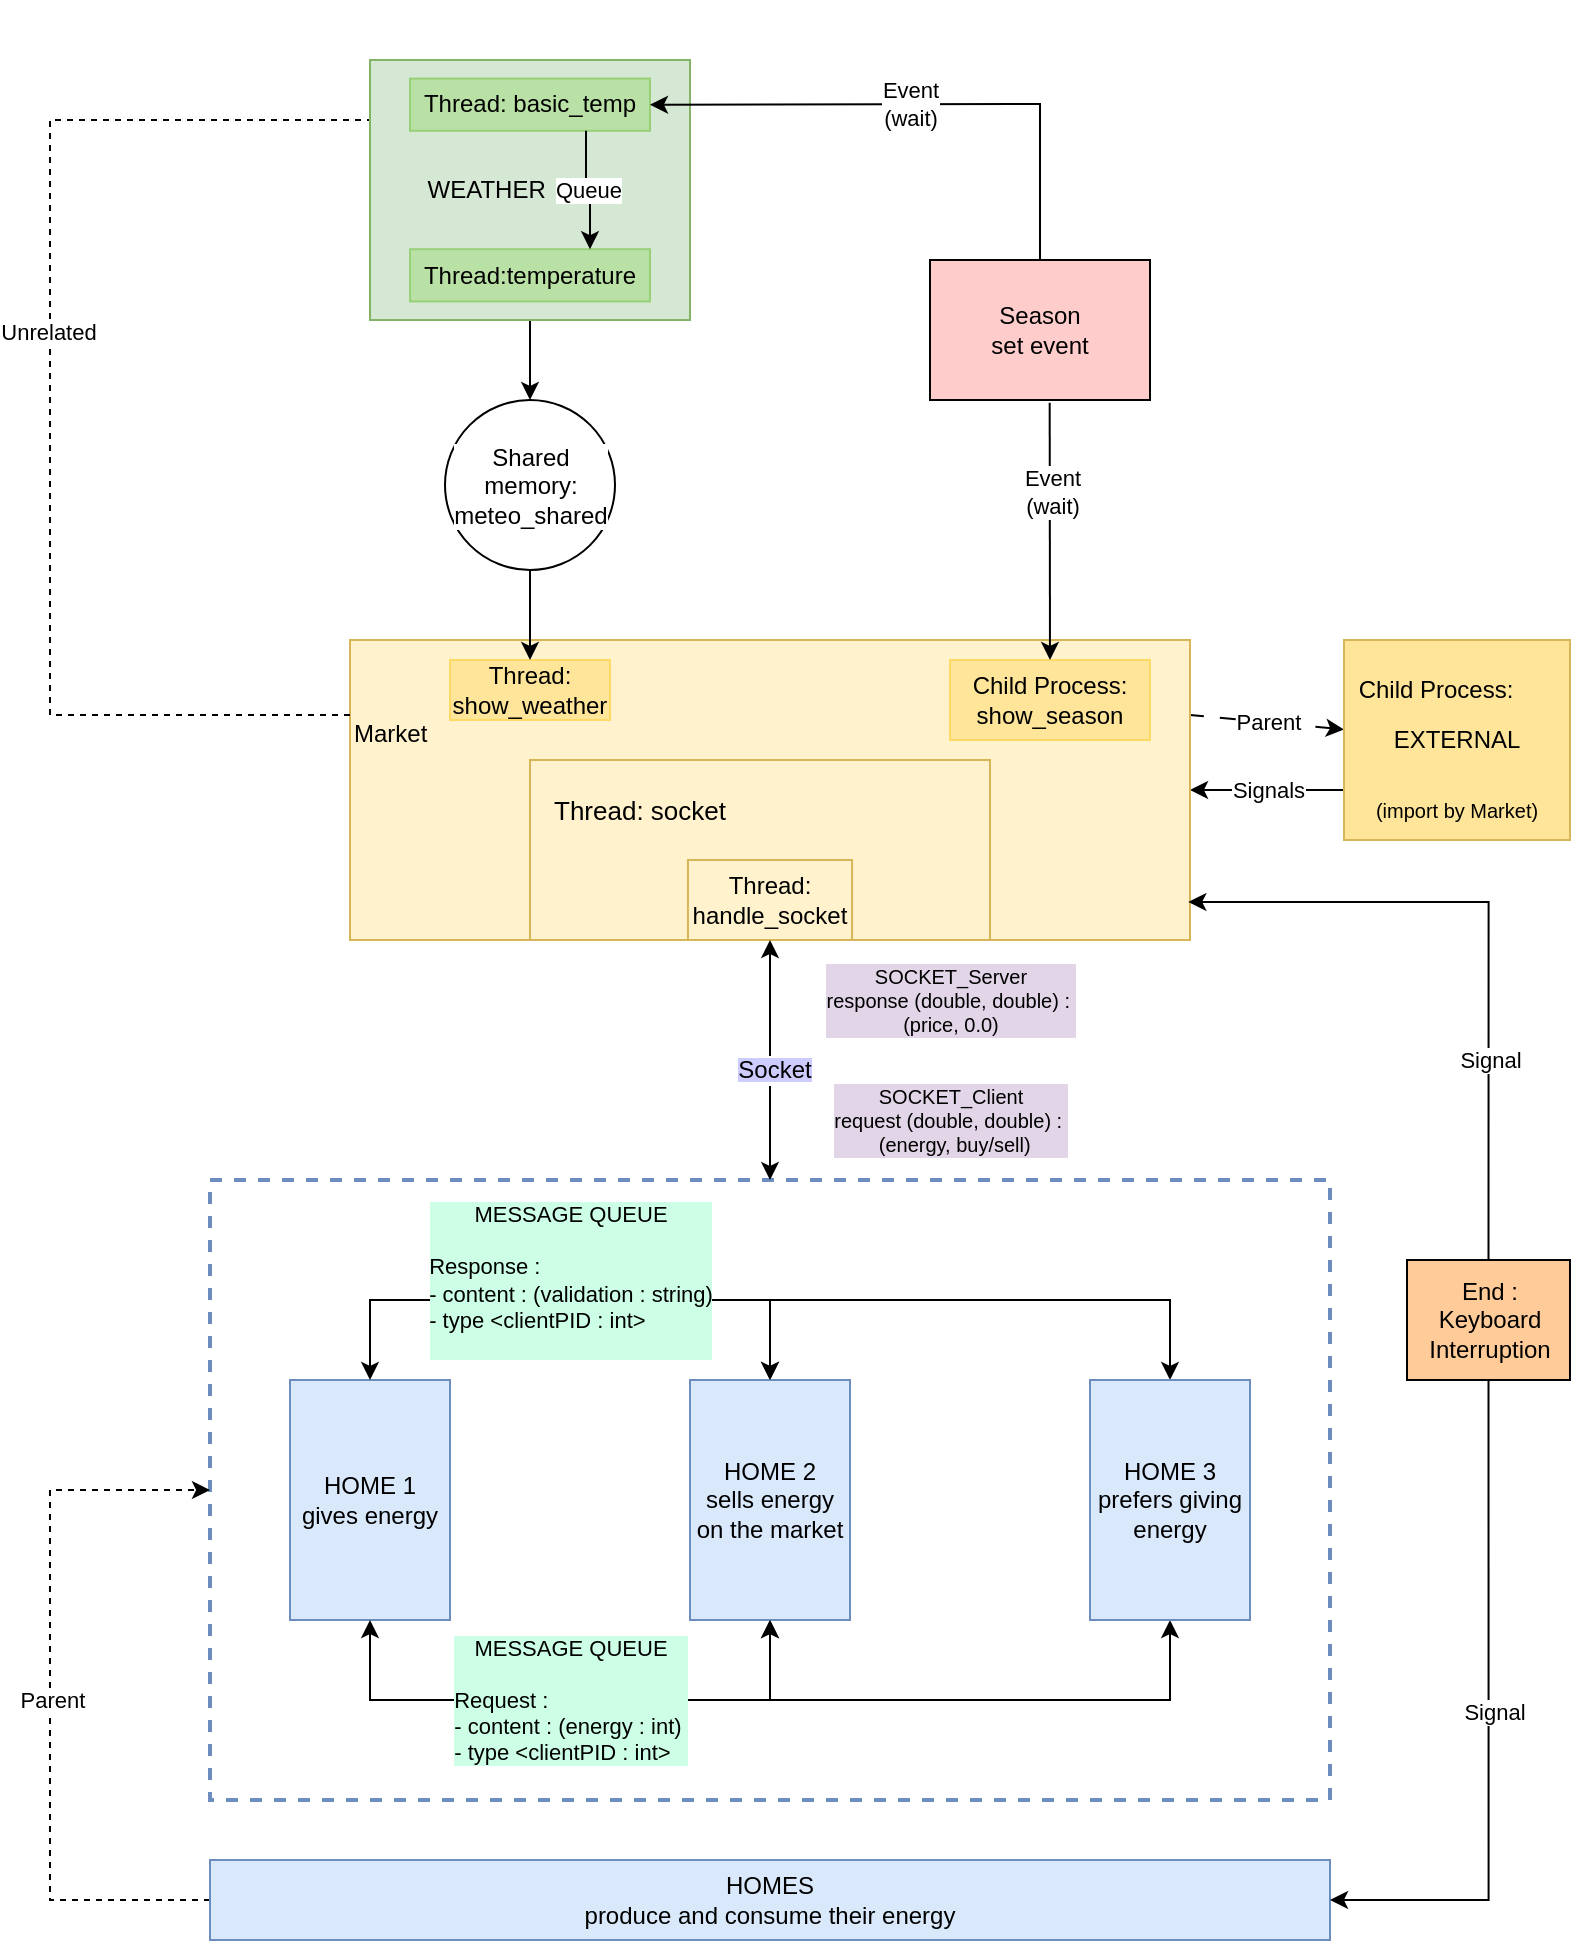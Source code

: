 <mxfile version="20.3.0" type="device" pages="2"><diagram name="Page-1" id="oDPzcU-ClhAFNlhWpU6J"><mxGraphModel dx="1102" dy="685" grid="1" gridSize="10" guides="1" tooltips="1" connect="1" arrows="1" fold="1" page="1" pageScale="1" pageWidth="827" pageHeight="1169" math="0" shadow="0"><root><mxCell id="0"/><mxCell id="1" parent="0"/><mxCell id="OexIyYp8KVQHfDDSTNnY-5" value="" style="rounded=0;whiteSpace=wrap;html=1;fillColor=none;strokeColor=#6c8ebf;dashed=1;strokeWidth=2;" vertex="1" parent="1"><mxGeometry x="120" y="740" width="560" height="310" as="geometry"/></mxCell><mxCell id="NkhhBtuJVH0xMeRfSDVV-20" value="" style="endArrow=classic;startArrow=none;html=1;rounded=0;exitX=0.5;exitY=1;exitDx=0;exitDy=0;entryX=0.5;entryY=0;entryDx=0;entryDy=0;startFill=0;" parent="1" source="NkhhBtuJVH0xMeRfSDVV-2" target="NkhhBtuJVH0xMeRfSDVV-59" edge="1"><mxGeometry width="50" height="50" relative="1" as="geometry"><mxPoint x="350" y="330" as="sourcePoint"/><mxPoint x="415" y="166" as="targetPoint"/></mxGeometry></mxCell><mxCell id="NkhhBtuJVH0xMeRfSDVV-4" value="HOME 1&lt;br&gt;gives energy" style="whiteSpace=wrap;html=1;fillColor=#dae8fc;strokeColor=#6c8ebf;" parent="1" vertex="1"><mxGeometry x="160" y="840" width="80" height="120" as="geometry"/></mxCell><mxCell id="NkhhBtuJVH0xMeRfSDVV-47" value="" style="endArrow=classic;html=1;rounded=0;startArrow=classic;startFill=1;exitX=0.5;exitY=0;exitDx=0;exitDy=0;entryX=0.5;entryY=0;entryDx=0;entryDy=0;endFill=1;" parent="1" source="NkhhBtuJVH0xMeRfSDVV-5" target="NkhhBtuJVH0xMeRfSDVV-4" edge="1"><mxGeometry relative="1" as="geometry"><mxPoint x="419" y="1360" as="sourcePoint"/><mxPoint x="140" y="1360" as="targetPoint"/><Array as="points"><mxPoint x="400" y="800"/><mxPoint x="200" y="800"/></Array></mxGeometry></mxCell><mxCell id="NkhhBtuJVH0xMeRfSDVV-48" value="&lt;span style=&quot;&quot;&gt;MESSAGE QUEUE&lt;br&gt;&lt;div style=&quot;text-align: left;&quot;&gt;&lt;br&gt;&lt;/div&gt;&lt;div style=&quot;text-align: left;&quot;&gt;Response :&lt;/div&gt;&lt;div style=&quot;text-align: left;&quot;&gt;- content : (validation : string)&lt;/div&gt;&lt;div style=&quot;text-align: left;&quot;&gt;- type &amp;lt;clientPID : int&amp;gt;&lt;/div&gt;&lt;/span&gt;&lt;div style=&quot;text-align: left;&quot;&gt;&lt;br&gt;&lt;/div&gt;" style="edgeLabel;resizable=0;html=1;align=center;verticalAlign=middle;labelBackgroundColor=#CCFFE6;" parent="NkhhBtuJVH0xMeRfSDVV-47" connectable="0" vertex="1"><mxGeometry relative="1" as="geometry"><mxPoint y="-10" as="offset"/></mxGeometry></mxCell><mxCell id="NkhhBtuJVH0xMeRfSDVV-9" value="" style="endArrow=classic;html=1;rounded=0;startArrow=classic;startFill=1;exitX=0.25;exitY=1;exitDx=0;exitDy=0;entryX=0.25;entryY=1;entryDx=0;entryDy=0;" parent="1" edge="1"><mxGeometry relative="1" as="geometry"><mxPoint x="200" y="960" as="sourcePoint"/><mxPoint x="400" y="960" as="targetPoint"/><Array as="points"><mxPoint x="200" y="1000"/><mxPoint x="400" y="1000"/></Array></mxGeometry></mxCell><mxCell id="NkhhBtuJVH0xMeRfSDVV-10" value="&lt;span style=&quot;&quot;&gt;MESSAGE QUEUE&lt;br&gt;&lt;br&gt;&lt;div style=&quot;text-align: left;&quot;&gt;Request :&lt;/div&gt;&lt;div style=&quot;text-align: left;&quot;&gt;- content : (energy : int)&amp;nbsp;&lt;/div&gt;&lt;div style=&quot;text-align: left;&quot;&gt;- type &amp;lt;clientPID : int&amp;gt;&lt;/div&gt;&lt;/span&gt;" style="edgeLabel;resizable=0;html=1;align=center;verticalAlign=middle;labelBackgroundColor=#CCFFE6;" parent="NkhhBtuJVH0xMeRfSDVV-9" connectable="0" vertex="1"><mxGeometry relative="1" as="geometry"><mxPoint as="offset"/></mxGeometry></mxCell><mxCell id="NkhhBtuJVH0xMeRfSDVV-5" value="HOME 2&lt;br&gt;sells energy on the market" style="whiteSpace=wrap;html=1;fillColor=#dae8fc;strokeColor=#6c8ebf;" parent="1" vertex="1"><mxGeometry x="360" y="840" width="80" height="120" as="geometry"/></mxCell><mxCell id="OexIyYp8KVQHfDDSTNnY-6" style="edgeStyle=orthogonalEdgeStyle;rounded=0;orthogonalLoop=1;jettySize=auto;html=1;exitX=0;exitY=0.5;exitDx=0;exitDy=0;entryX=0;entryY=0.5;entryDx=0;entryDy=0;startArrow=none;startFill=0;dashed=1;strokeWidth=1;" edge="1" parent="1" source="NkhhBtuJVH0xMeRfSDVV-22" target="OexIyYp8KVQHfDDSTNnY-5"><mxGeometry relative="1" as="geometry"><Array as="points"><mxPoint x="40" y="1100"/><mxPoint x="40" y="895"/></Array></mxGeometry></mxCell><mxCell id="OexIyYp8KVQHfDDSTNnY-7" value="Parent" style="edgeLabel;html=1;align=center;verticalAlign=middle;resizable=0;points=[];" vertex="1" connectable="0" parent="OexIyYp8KVQHfDDSTNnY-6"><mxGeometry x="0.13" y="-1" relative="1" as="geometry"><mxPoint y="26" as="offset"/></mxGeometry></mxCell><mxCell id="NkhhBtuJVH0xMeRfSDVV-22" value="HOMES&lt;br&gt;produce and consume their energy" style="rounded=0;whiteSpace=wrap;html=1;fillColor=#dae8fc;strokeColor=#6c8ebf;" parent="1" vertex="1"><mxGeometry x="120" y="1080" width="560" height="40" as="geometry"/></mxCell><mxCell id="NkhhBtuJVH0xMeRfSDVV-15" value="" style="endArrow=none;html=1;rounded=0;startArrow=classic;startFill=1;entryX=1;entryY=0.25;entryDx=0;entryDy=0;dashed=1;dashPattern=8 8;endFill=0;" parent="1" source="NkhhBtuJVH0xMeRfSDVV-3" target="NkhhBtuJVH0xMeRfSDVV-1" edge="1"><mxGeometry relative="1" as="geometry"><mxPoint x="519.177" y="430.0" as="sourcePoint"/><mxPoint x="369.43" y="370" as="targetPoint"/></mxGeometry></mxCell><mxCell id="NkhhBtuJVH0xMeRfSDVV-16" value="Parent" style="edgeLabel;resizable=0;html=1;align=center;verticalAlign=middle;" parent="NkhhBtuJVH0xMeRfSDVV-15" connectable="0" vertex="1"><mxGeometry relative="1" as="geometry"/></mxCell><mxCell id="NkhhBtuJVH0xMeRfSDVV-17" value="" style="endArrow=classic;html=1;rounded=0;startArrow=none;startFill=0;exitX=0;exitY=0.75;exitDx=0;exitDy=0;entryX=1;entryY=0.5;entryDx=0;entryDy=0;endFill=1;" parent="1" source="NkhhBtuJVH0xMeRfSDVV-3" target="NkhhBtuJVH0xMeRfSDVV-1" edge="1"><mxGeometry relative="1" as="geometry"><mxPoint x="519.177" y="430.0" as="sourcePoint"/><mxPoint x="369.43" y="370" as="targetPoint"/></mxGeometry></mxCell><mxCell id="NkhhBtuJVH0xMeRfSDVV-18" value="Signals" style="edgeLabel;resizable=0;html=1;align=center;verticalAlign=middle;" parent="NkhhBtuJVH0xMeRfSDVV-17" connectable="0" vertex="1"><mxGeometry relative="1" as="geometry"/></mxCell><mxCell id="NkhhBtuJVH0xMeRfSDVV-34" value="" style="group;fillColor=#FFE599;" parent="1" vertex="1" connectable="0"><mxGeometry x="190" y="470" width="420" height="150" as="geometry"/></mxCell><mxCell id="NkhhBtuJVH0xMeRfSDVV-1" value="&lt;div style=&quot;text-align: center;&quot;&gt;&lt;br&gt;&lt;/div&gt;&lt;div style=&quot;text-align: center;&quot;&gt;&lt;br&gt;&lt;/div&gt;&lt;div style=&quot;text-align: center;&quot;&gt;Market&lt;br&gt;&lt;/div&gt;&lt;div style=&quot;text-align: center;&quot;&gt;&lt;span style=&quot;background-color: initial;&quot;&gt;&lt;br&gt;&lt;/span&gt;&lt;/div&gt;&lt;div style=&quot;text-align: center;&quot;&gt;&lt;span style=&quot;background-color: initial;&quot;&gt;&lt;br&gt;&lt;/span&gt;&lt;/div&gt;&lt;div style=&quot;text-align: center;&quot;&gt;&lt;span style=&quot;background-color: initial;&quot;&gt;&lt;br&gt;&lt;/span&gt;&lt;/div&gt;&lt;div style=&quot;text-align: center;&quot;&gt;&lt;span style=&quot;background-color: initial;&quot;&gt;&lt;br&gt;&lt;/span&gt;&lt;/div&gt;&lt;div style=&quot;text-align: center;&quot;&gt;&lt;span style=&quot;background-color: initial;&quot;&gt;&lt;br&gt;&lt;/span&gt;&lt;/div&gt;&lt;div style=&quot;text-align: center;&quot;&gt;&lt;span style=&quot;background-color: initial;&quot;&gt;&lt;br&gt;&lt;/span&gt;&lt;/div&gt;" style="whiteSpace=wrap;html=1;fillColor=#fff2cc;strokeColor=#d6b656;align=left;" parent="NkhhBtuJVH0xMeRfSDVV-34" vertex="1"><mxGeometry width="420.0" height="150" as="geometry"/></mxCell><mxCell id="NkhhBtuJVH0xMeRfSDVV-35" value="" style="rounded=0;whiteSpace=wrap;html=1;fillColor=#fff2cc;strokeColor=#d6b656;" parent="NkhhBtuJVH0xMeRfSDVV-34" vertex="1"><mxGeometry x="90" y="60" width="230" height="90" as="geometry"/></mxCell><mxCell id="KScg4SDFUI7AG3843HIc-23" value="Child Process: show_season" style="rounded=0;whiteSpace=wrap;html=1;shadow=0;strokeColor=#FFD966;fillColor=#FFE599;" parent="NkhhBtuJVH0xMeRfSDVV-34" vertex="1"><mxGeometry x="300" y="10" width="100" height="40" as="geometry"/></mxCell><mxCell id="KScg4SDFUI7AG3843HIc-24" value="Thread: show_weather" style="rounded=0;whiteSpace=wrap;html=1;shadow=0;strokeColor=#FFD966;fillColor=#FFE599;" parent="NkhhBtuJVH0xMeRfSDVV-34" vertex="1"><mxGeometry x="50" y="10" width="80" height="30" as="geometry"/></mxCell><mxCell id="xbs28vpK9HEc0TREmb5a-1" value="&lt;font style=&quot;font-size: 13px;&quot;&gt;Thread: socket&lt;/font&gt;" style="text;html=1;strokeColor=none;fillColor=none;align=center;verticalAlign=middle;whiteSpace=wrap;rounded=0;" parent="NkhhBtuJVH0xMeRfSDVV-34" vertex="1"><mxGeometry x="100" y="70" width="90" height="30" as="geometry"/></mxCell><mxCell id="NkhhBtuJVH0xMeRfSDVV-32" value="&lt;div&gt;Thread:&lt;/div&gt;&lt;div&gt;handle_socket&lt;br&gt;&lt;/div&gt;" style="rounded=0;whiteSpace=wrap;html=1;fillColor=#fff2cc;strokeColor=#d6b656;" parent="NkhhBtuJVH0xMeRfSDVV-34" vertex="1"><mxGeometry x="168.97" y="110" width="82.06" height="40" as="geometry"/></mxCell><mxCell id="NkhhBtuJVH0xMeRfSDVV-59" value="Shared&lt;br&gt;&lt;div&gt;memory:&lt;/div&gt;&lt;div&gt;meteo_shared&lt;br&gt;&lt;/div&gt;" style="ellipse;whiteSpace=wrap;html=1;aspect=fixed;labelBackgroundColor=#FFFFFF;fontColor=#000000;" parent="1" vertex="1"><mxGeometry x="237.5" y="350" width="85" height="85" as="geometry"/></mxCell><mxCell id="OexIyYp8KVQHfDDSTNnY-2" style="edgeStyle=orthogonalEdgeStyle;rounded=0;orthogonalLoop=1;jettySize=auto;html=1;exitX=0.5;exitY=0;exitDx=0;exitDy=0;entryX=0.5;entryY=0;entryDx=0;entryDy=0;startArrow=classic;startFill=1;" edge="1" parent="1" source="Ias4d3upsmDXQexrlel--1" target="NkhhBtuJVH0xMeRfSDVV-5"><mxGeometry relative="1" as="geometry"><Array as="points"><mxPoint x="600" y="800"/><mxPoint x="400" y="800"/></Array></mxGeometry></mxCell><mxCell id="OexIyYp8KVQHfDDSTNnY-4" style="edgeStyle=orthogonalEdgeStyle;rounded=0;orthogonalLoop=1;jettySize=auto;html=1;exitX=0.5;exitY=1;exitDx=0;exitDy=0;entryX=0.5;entryY=1;entryDx=0;entryDy=0;startArrow=classic;startFill=1;" edge="1" parent="1" source="Ias4d3upsmDXQexrlel--1" target="NkhhBtuJVH0xMeRfSDVV-5"><mxGeometry relative="1" as="geometry"><Array as="points"><mxPoint x="600" y="1000"/><mxPoint x="400" y="1000"/></Array></mxGeometry></mxCell><mxCell id="Ias4d3upsmDXQexrlel--1" value="HOME 3&lt;br&gt;prefers giving energy" style="whiteSpace=wrap;html=1;fillColor=#dae8fc;strokeColor=#6c8ebf;" parent="1" vertex="1"><mxGeometry x="560" y="840" width="80" height="120" as="geometry"/></mxCell><mxCell id="KScg4SDFUI7AG3843HIc-12" value="Season&lt;br&gt;set event" style="rounded=0;whiteSpace=wrap;html=1;shadow=0;strokeColor=#000000;fillColor=#FFCCCC;" parent="1" vertex="1"><mxGeometry x="480" y="280" width="110" height="70" as="geometry"/></mxCell><mxCell id="KScg4SDFUI7AG3843HIc-14" value="" style="endArrow=classic;html=1;rounded=0;exitX=0.544;exitY=1.019;exitDx=0;exitDy=0;exitPerimeter=0;entryX=0.5;entryY=0;entryDx=0;entryDy=0;" parent="1" source="KScg4SDFUI7AG3843HIc-12" target="KScg4SDFUI7AG3843HIc-23" edge="1"><mxGeometry width="50" height="50" relative="1" as="geometry"><mxPoint x="430" y="210" as="sourcePoint"/><mxPoint x="480" y="160" as="targetPoint"/></mxGeometry></mxCell><mxCell id="OexIyYp8KVQHfDDSTNnY-17" value="Event&lt;br&gt;(wait)" style="edgeLabel;html=1;align=center;verticalAlign=middle;resizable=0;points=[];" vertex="1" connectable="0" parent="KScg4SDFUI7AG3843HIc-14"><mxGeometry x="-0.311" y="1" relative="1" as="geometry"><mxPoint as="offset"/></mxGeometry></mxCell><mxCell id="KScg4SDFUI7AG3843HIc-16" value="" style="edgeLabel;resizable=0;html=1;align=center;verticalAlign=middle;labelBackgroundColor=#E1D5E7;fillColor=#CC0066;" parent="1" connectable="0" vertex="1"><mxGeometry x="414.003" y="150.001" as="geometry"><mxPoint x="11" y="-16" as="offset"/></mxGeometry></mxCell><mxCell id="NkhhBtuJVH0xMeRfSDVV-21" value="" style="endArrow=none;startArrow=classic;html=1;rounded=0;exitX=0.5;exitY=0;exitDx=0;exitDy=0;entryX=0.5;entryY=1;entryDx=0;entryDy=0;startFill=1;endFill=0;" parent="1" source="KScg4SDFUI7AG3843HIc-24" target="NkhhBtuJVH0xMeRfSDVV-59" edge="1"><mxGeometry width="50" height="50" relative="1" as="geometry"><mxPoint x="280" y="160" as="sourcePoint"/><mxPoint x="406" y="226" as="targetPoint"/></mxGeometry></mxCell><mxCell id="xbs28vpK9HEc0TREmb5a-6" value="&lt;div align=&quot;center&quot;&gt;&lt;font style=&quot;font-size: 10px;&quot;&gt;SOCKET_Server&lt;/font&gt;&lt;br&gt;&lt;/div&gt;&lt;div style=&quot;font-size: 10px;&quot; align=&quot;center&quot;&gt;&lt;font style=&quot;font-size: 10px;&quot;&gt;response (double, double) :&amp;nbsp;&lt;/font&gt;&lt;/div&gt;&lt;div style=&quot;font-size: 10px;&quot; align=&quot;center&quot;&gt;&lt;font style=&quot;font-size: 10px;&quot;&gt;&#9;(price, 0.0)&lt;/font&gt;&lt;/div&gt;" style="edgeLabel;resizable=0;html=1;align=center;verticalAlign=middle;labelBackgroundColor=#E1D5E7;" parent="1" connectable="0" vertex="1"><mxGeometry x="490.003" y="650.004" as="geometry"/></mxCell><mxCell id="xbs28vpK9HEc0TREmb5a-7" value="&lt;font style=&quot;font-size: 10px;&quot;&gt;SOCKET_Client&lt;br&gt;&lt;/font&gt;&lt;div style=&quot;text-align: left; font-size: 10px;&quot;&gt;&lt;font style=&quot;font-size: 10px;&quot;&gt;request (double, double) :&amp;nbsp;&lt;/font&gt;&lt;/div&gt;&lt;div style=&quot;text-align: left; font-size: 10px;&quot;&gt;&lt;font style=&quot;font-size: 10px;&quot;&gt;&lt;span style=&quot;white-space: pre;&quot;&gt;&#9;&lt;/span&gt;(energy, buy/sell)&lt;/font&gt;&lt;/div&gt;" style="edgeLabel;resizable=0;html=1;align=center;verticalAlign=middle;fontColor=#000000;labelBackgroundColor=#E1D5E7;" parent="1" connectable="0" vertex="1"><mxGeometry x="490.004" y="709.998" as="geometry"/></mxCell><mxCell id="xbs28vpK9HEc0TREmb5a-8" value="" style="endArrow=classic;startArrow=classic;html=1;rounded=0;fontSize=11;entryX=0.5;entryY=1;entryDx=0;entryDy=0;" parent="1" target="NkhhBtuJVH0xMeRfSDVV-32" edge="1"><mxGeometry width="50" height="50" relative="1" as="geometry"><mxPoint x="400" y="740" as="sourcePoint"/><mxPoint x="370" y="530" as="targetPoint"/></mxGeometry></mxCell><mxCell id="xbs28vpK9HEc0TREmb5a-9" value="&lt;span style=&quot;background-color: rgb(204, 204, 255);&quot;&gt;&lt;font style=&quot;font-size: 12px;&quot;&gt;Socket&lt;/font&gt;&lt;/span&gt;" style="edgeLabel;html=1;align=center;verticalAlign=middle;resizable=0;points=[];fontSize=11;" parent="xbs28vpK9HEc0TREmb5a-8" vertex="1" connectable="0"><mxGeometry x="-0.076" y="-2" relative="1" as="geometry"><mxPoint as="offset"/></mxGeometry></mxCell><mxCell id="OexIyYp8KVQHfDDSTNnY-8" style="edgeStyle=orthogonalEdgeStyle;rounded=0;orthogonalLoop=1;jettySize=auto;html=1;exitX=0.5;exitY=1;exitDx=0;exitDy=0;entryX=1;entryY=0.5;entryDx=0;entryDy=0;strokeWidth=1;startArrow=none;startFill=0;" edge="1" parent="1" source="W9lTiIaicydx_dfuPr2y-1" target="NkhhBtuJVH0xMeRfSDVV-22"><mxGeometry relative="1" as="geometry"/></mxCell><mxCell id="OexIyYp8KVQHfDDSTNnY-9" value="Signal" style="edgeLabel;html=1;align=center;verticalAlign=middle;resizable=0;points=[];" vertex="1" connectable="0" parent="OexIyYp8KVQHfDDSTNnY-8"><mxGeometry x="-0.021" y="2" relative="1" as="geometry"><mxPoint as="offset"/></mxGeometry></mxCell><mxCell id="OexIyYp8KVQHfDDSTNnY-10" style="edgeStyle=orthogonalEdgeStyle;rounded=0;orthogonalLoop=1;jettySize=auto;html=1;exitX=0.5;exitY=0;exitDx=0;exitDy=0;entryX=0.998;entryY=0.873;entryDx=0;entryDy=0;entryPerimeter=0;strokeWidth=1;startArrow=none;startFill=0;" edge="1" parent="1" source="W9lTiIaicydx_dfuPr2y-1" target="NkhhBtuJVH0xMeRfSDVV-1"><mxGeometry relative="1" as="geometry"/></mxCell><mxCell id="OexIyYp8KVQHfDDSTNnY-11" value="Signal" style="edgeLabel;html=1;align=center;verticalAlign=middle;resizable=0;points=[];" vertex="1" connectable="0" parent="OexIyYp8KVQHfDDSTNnY-10"><mxGeometry x="-0.011" y="1" relative="1" as="geometry"><mxPoint x="1" y="63" as="offset"/></mxGeometry></mxCell><mxCell id="W9lTiIaicydx_dfuPr2y-1" value="End :&lt;br&gt;Keyboard Interruption" style="rounded=0;whiteSpace=wrap;html=1;fillColor=#FFCC99;" parent="1" vertex="1"><mxGeometry x="718.5" y="780" width="81.5" height="60" as="geometry"/></mxCell><mxCell id="OexIyYp8KVQHfDDSTNnY-13" style="edgeStyle=orthogonalEdgeStyle;rounded=0;orthogonalLoop=1;jettySize=auto;html=1;exitX=0;exitY=0.25;exitDx=0;exitDy=0;entryX=0;entryY=0.5;entryDx=0;entryDy=0;strokeWidth=1;startArrow=none;startFill=0;dashed=1;endArrow=none;endFill=0;" edge="1" parent="1" source="NkhhBtuJVH0xMeRfSDVV-1" target="NkhhBtuJVH0xMeRfSDVV-2"><mxGeometry relative="1" as="geometry"><Array as="points"><mxPoint x="40" y="508"/><mxPoint x="40" y="210"/><mxPoint x="200" y="210"/></Array></mxGeometry></mxCell><mxCell id="OexIyYp8KVQHfDDSTNnY-14" value="Unrelated" style="edgeLabel;html=1;align=center;verticalAlign=middle;resizable=0;points=[];" vertex="1" connectable="0" parent="OexIyYp8KVQHfDDSTNnY-13"><mxGeometry x="0.064" y="1" relative="1" as="geometry"><mxPoint as="offset"/></mxGeometry></mxCell><mxCell id="OexIyYp8KVQHfDDSTNnY-15" value="" style="group" vertex="1" connectable="0" parent="1"><mxGeometry x="200" y="180" width="160" height="130" as="geometry"/></mxCell><mxCell id="NkhhBtuJVH0xMeRfSDVV-2" value="WEATHER&amp;nbsp; &amp;nbsp; &amp;nbsp; &amp;nbsp; &amp;nbsp; &amp;nbsp; &amp;nbsp;" style="whiteSpace=wrap;html=1;fillColor=#d5e8d4;strokeColor=#82B366;shadow=0;" parent="OexIyYp8KVQHfDDSTNnY-15" vertex="1"><mxGeometry width="160" height="130" as="geometry"/></mxCell><mxCell id="KScg4SDFUI7AG3843HIc-10" value="Thread: basic_temp" style="rounded=0;whiteSpace=wrap;html=1;fillColor=#B9E0A5;strokeColor=#97D077;" parent="OexIyYp8KVQHfDDSTNnY-15" vertex="1"><mxGeometry x="20" y="9.286" width="120" height="26.111" as="geometry"/></mxCell><mxCell id="KScg4SDFUI7AG3843HIc-11" value="Thread:temperature" style="rounded=0;whiteSpace=wrap;html=1;fillColor=#B9E0A5;strokeColor=#97D077;" parent="OexIyYp8KVQHfDDSTNnY-15" vertex="1"><mxGeometry x="20" y="94.603" width="120" height="26.111" as="geometry"/></mxCell><mxCell id="OexIyYp8KVQHfDDSTNnY-12" value="Queue" style="edgeStyle=orthogonalEdgeStyle;rounded=0;orthogonalLoop=1;jettySize=auto;html=1;entryX=0.75;entryY=0;entryDx=0;entryDy=0;strokeWidth=1;startArrow=none;startFill=0;" edge="1" parent="OexIyYp8KVQHfDDSTNnY-15" source="KScg4SDFUI7AG3843HIc-10" target="KScg4SDFUI7AG3843HIc-11"><mxGeometry relative="1" as="geometry"><Array as="points"><mxPoint x="108" y="65"/><mxPoint x="110" y="65"/></Array></mxGeometry></mxCell><mxCell id="KScg4SDFUI7AG3843HIc-15" value="" style="endArrow=classic;html=1;rounded=0;exitX=0.5;exitY=0;exitDx=0;exitDy=0;entryX=1;entryY=0.5;entryDx=0;entryDy=0;" parent="1" source="KScg4SDFUI7AG3843HIc-12" target="KScg4SDFUI7AG3843HIc-10" edge="1"><mxGeometry width="50" height="50" relative="1" as="geometry"><mxPoint x="399" y="150" as="sourcePoint"/><mxPoint x="449" y="100" as="targetPoint"/><Array as="points"><mxPoint x="535" y="202"/></Array></mxGeometry></mxCell><mxCell id="OexIyYp8KVQHfDDSTNnY-18" value="Event&lt;br&gt;(wait)" style="edgeLabel;html=1;align=center;verticalAlign=middle;resizable=0;points=[];" vertex="1" connectable="0" parent="KScg4SDFUI7AG3843HIc-15"><mxGeometry x="-0.308" y="3" relative="1" as="geometry"><mxPoint x="-49" y="-3" as="offset"/></mxGeometry></mxCell><mxCell id="OexIyYp8KVQHfDDSTNnY-19" value="" style="group" vertex="1" connectable="0" parent="1"><mxGeometry x="687" y="470" width="113" height="100" as="geometry"/></mxCell><mxCell id="NkhhBtuJVH0xMeRfSDVV-3" value="EXTERNAL&lt;br&gt;" style="whiteSpace=wrap;html=1;fillColor=#FFE599;strokeColor=#d6b656;" parent="OexIyYp8KVQHfDDSTNnY-19" vertex="1"><mxGeometry width="113" height="100" as="geometry"/></mxCell><mxCell id="KScg4SDFUI7AG3843HIc-28" value="&lt;font style=&quot;font-size: 10px;&quot;&gt;(import by Market)&lt;/font&gt;" style="text;html=1;strokeColor=none;fillColor=none;align=center;verticalAlign=middle;whiteSpace=wrap;rounded=0;" parent="OexIyYp8KVQHfDDSTNnY-19" vertex="1"><mxGeometry x="10" y="70" width="93" height="30" as="geometry"/></mxCell><mxCell id="KScg4SDFUI7AG3843HIc-35" value="&lt;div&gt;&lt;font style=&quot;font-size: 12px;&quot;&gt;Child Process:&lt;/font&gt;&lt;/div&gt;" style="text;html=1;strokeColor=none;fillColor=none;align=center;verticalAlign=middle;whiteSpace=wrap;rounded=0;fontSize=10;" parent="OexIyYp8KVQHfDDSTNnY-19" vertex="1"><mxGeometry y="10" width="91.5" height="30" as="geometry"/></mxCell></root></mxGraphModel></diagram><diagram id="pn3GiqBt_lKgzYpsqDT2" name="Page-2"><mxGraphModel dx="2232" dy="1015" grid="1" gridSize="10" guides="1" tooltips="1" connect="1" arrows="1" fold="1" page="1" pageScale="1" pageWidth="827" pageHeight="1169" math="0" shadow="0"><root><mxCell id="0"/><mxCell id="1" parent="0"/><mxCell id="vUZV9dyQ6pyc5-M2EWh1-2" value="main_market_weather_season" style="swimlane;fontStyle=1;align=center;verticalAlign=top;childLayout=stackLayout;horizontal=1;startSize=26;horizontalStack=0;resizeParent=1;resizeParentMax=0;resizeLast=0;collapsible=1;marginBottom=0;" vertex="1" parent="1"><mxGeometry x="370" y="290" width="400" height="148" as="geometry"/></mxCell><mxCell id="vUZV9dyQ6pyc5-M2EWh1-3" value="+ meteo_shared: multiprocessing.Array&#xA;+ temperature_flag:multiprocessing.Value&#xA;+ signal: signal&#xA;+ weather_objec: object&#xA;+ weather_process: multiprocessing.Process&#xA;+ market_process: multiprocessing.Process&#xA;+ season_process: multiprocessing.Process&#xA;&#xA;&#xA;" style="text;strokeColor=none;fillColor=none;align=left;verticalAlign=top;spacingLeft=4;spacingRight=4;overflow=hidden;rotatable=0;points=[[0,0.5],[1,0.5]];portConstraint=eastwest;" vertex="1" parent="vUZV9dyQ6pyc5-M2EWh1-2"><mxGeometry y="26" width="400" height="114" as="geometry"/></mxCell><mxCell id="vUZV9dyQ6pyc5-M2EWh1-4" value="" style="line;strokeWidth=1;fillColor=none;align=left;verticalAlign=middle;spacingTop=-1;spacingLeft=3;spacingRight=3;rotatable=0;labelPosition=right;points=[];portConstraint=eastwest;strokeColor=inherit;" vertex="1" parent="vUZV9dyQ6pyc5-M2EWh1-2"><mxGeometry y="140" width="400" height="8" as="geometry"/></mxCell><mxCell id="vUZV9dyQ6pyc5-M2EWh1-7" value="season" style="swimlane;fontStyle=1;align=center;verticalAlign=top;childLayout=stackLayout;horizontal=1;startSize=26;horizontalStack=0;resizeParent=1;resizeParentMax=0;resizeLast=0;collapsible=1;marginBottom=0;" vertex="1" parent="1"><mxGeometry x="120" y="140" width="160" height="78" as="geometry"/></mxCell><mxCell id="vUZV9dyQ6pyc5-M2EWh1-8" value="+ weather_change_return&#xA;+ mqrket_change_return&#xA;" style="text;strokeColor=none;fillColor=none;align=left;verticalAlign=top;spacingLeft=4;spacingRight=4;overflow=hidden;rotatable=0;points=[[0,0.5],[1,0.5]];portConstraint=eastwest;" vertex="1" parent="vUZV9dyQ6pyc5-M2EWh1-7"><mxGeometry y="26" width="160" height="44" as="geometry"/></mxCell><mxCell id="vUZV9dyQ6pyc5-M2EWh1-9" value="" style="line;strokeWidth=1;fillColor=none;align=left;verticalAlign=middle;spacingTop=-1;spacingLeft=3;spacingRight=3;rotatable=0;labelPosition=right;points=[];portConstraint=eastwest;strokeColor=inherit;" vertex="1" parent="vUZV9dyQ6pyc5-M2EWh1-7"><mxGeometry y="70" width="160" height="8" as="geometry"/></mxCell><mxCell id="vUZV9dyQ6pyc5-M2EWh1-11" value="weather" style="swimlane;fontStyle=1;align=center;verticalAlign=top;childLayout=stackLayout;horizontal=1;startSize=26;horizontalStack=0;resizeParent=1;resizeParentMax=0;resizeLast=0;collapsible=1;marginBottom=0;" vertex="1" parent="1"><mxGeometry x="420" y="40" width="300" height="170" as="geometry"/></mxCell><mxCell id="vUZV9dyQ6pyc5-M2EWh1-12" value="+ mutex : multiprocessing.Lock&#xA;+ temp_queue: threading.Queue&#xA;+ season_temp: []int&#xA;+ meteo_shared: multiprocessing.Array&#xA;+ temperature_flag: multiprocessing.Value&#xA;+ weather_change_return: multiprocessing.Event&#xA;" style="text;strokeColor=none;fillColor=none;align=left;verticalAlign=top;spacingLeft=4;spacingRight=4;overflow=hidden;rotatable=0;points=[[0,0.5],[1,0.5]];portConstraint=eastwest;" vertex="1" parent="vUZV9dyQ6pyc5-M2EWh1-11"><mxGeometry y="26" width="300" height="94" as="geometry"/></mxCell><mxCell id="vUZV9dyQ6pyc5-M2EWh1-13" value="" style="line;strokeWidth=1;fillColor=none;align=left;verticalAlign=middle;spacingTop=-1;spacingLeft=3;spacingRight=3;rotatable=0;labelPosition=right;points=[];portConstraint=eastwest;strokeColor=inherit;" vertex="1" parent="vUZV9dyQ6pyc5-M2EWh1-11"><mxGeometry y="120" width="300" height="8" as="geometry"/></mxCell><mxCell id="vUZV9dyQ6pyc5-M2EWh1-14" value="+ get_basic_temp(): Thread&#xA;+ show_temp(): Thread&#xA;" style="text;strokeColor=none;fillColor=none;align=left;verticalAlign=top;spacingLeft=4;spacingRight=4;overflow=hidden;rotatable=0;points=[[0,0.5],[1,0.5]];portConstraint=eastwest;" vertex="1" parent="vUZV9dyQ6pyc5-M2EWh1-11"><mxGeometry y="128" width="300" height="42" as="geometry"/></mxCell><mxCell id="vUZV9dyQ6pyc5-M2EWh1-15" value="External" style="swimlane;fontStyle=1;align=center;verticalAlign=top;childLayout=stackLayout;horizontal=1;startSize=26;horizontalStack=0;resizeParent=1;resizeParentMax=0;resizeLast=0;collapsible=1;marginBottom=0;" vertex="1" parent="1"><mxGeometry x="430" y="548" width="160" height="100" as="geometry"/></mxCell><mxCell id="vUZV9dyQ6pyc5-M2EWh1-16" value="(frame parametre)" style="text;strokeColor=none;fillColor=none;align=left;verticalAlign=top;spacingLeft=4;spacingRight=4;overflow=hidden;rotatable=0;points=[[0,0.5],[1,0.5]];portConstraint=eastwest;" vertex="1" parent="vUZV9dyQ6pyc5-M2EWh1-15"><mxGeometry y="26" width="160" height="26" as="geometry"/></mxCell><mxCell id="vUZV9dyQ6pyc5-M2EWh1-17" value="" style="line;strokeWidth=1;fillColor=none;align=left;verticalAlign=middle;spacingTop=-1;spacingLeft=3;spacingRight=3;rotatable=0;labelPosition=right;points=[];portConstraint=eastwest;strokeColor=inherit;" vertex="1" parent="vUZV9dyQ6pyc5-M2EWh1-15"><mxGeometry y="52" width="160" height="8" as="geometry"/></mxCell><mxCell id="vUZV9dyQ6pyc5-M2EWh1-18" value="+ crise(): os.kill()&#xA;+ promotion(): os.kill()&#xA;" style="text;strokeColor=none;fillColor=none;align=left;verticalAlign=top;spacingLeft=4;spacingRight=4;overflow=hidden;rotatable=0;points=[[0,0.5],[1,0.5]];portConstraint=eastwest;" vertex="1" parent="vUZV9dyQ6pyc5-M2EWh1-15"><mxGeometry y="60" width="160" height="40" as="geometry"/></mxCell><mxCell id="fXbhrZ34Wrf4DFPhN6KU-1" value="Market" style="swimlane;fontStyle=1;align=center;verticalAlign=top;childLayout=stackLayout;horizontal=1;startSize=26;horizontalStack=0;resizeParent=1;resizeParentMax=0;resizeLast=0;collapsible=1;marginBottom=0;" vertex="1" parent="1"><mxGeometry x="45" y="450" width="310" height="310" as="geometry"/></mxCell><mxCell id="fXbhrZ34Wrf4DFPhN6KU-2" value="+ season_list: []string&#xA;+ mutex: multiprocessing.Lock&#xA;+ PRICE: double&#xA;+ HOST: string&#xA;+ PORT: int&#xA;+ buy: int&#xA;+ sell: int&#xA;+ meteo_shared: multiprocessing.Array&#xA;+ temperature_flag:multiprocessing.Value&#xA;+ market_change_return: multiprocessing.Event&#xA;+ signal: signal&#xA;" style="text;strokeColor=none;fillColor=none;align=left;verticalAlign=top;spacingLeft=4;spacingRight=4;overflow=hidden;rotatable=0;points=[[0,0.5],[1,0.5]];portConstraint=eastwest;" vertex="1" parent="fXbhrZ34Wrf4DFPhN6KU-1"><mxGeometry y="26" width="310" height="164" as="geometry"/></mxCell><mxCell id="fXbhrZ34Wrf4DFPhN6KU-3" value="" style="line;strokeWidth=1;fillColor=none;align=left;verticalAlign=middle;spacingTop=-1;spacingLeft=3;spacingRight=3;rotatable=0;labelPosition=right;points=[];portConstraint=eastwest;strokeColor=inherit;" vertex="1" parent="fXbhrZ34Wrf4DFPhN6KU-1"><mxGeometry y="190" width="310" height="8" as="geometry"/></mxCell><mxCell id="fXbhrZ34Wrf4DFPhN6KU-4" value="+ get_price()&#xA;+ handle_socket(socket, address)&#xA;+ get_season() : Process+ get_weather(): Thread&#xA;+ market_socket: Thread&#xA;+ external.Externam: Process&#xA;+ signal_handler_crise(signul, frame)&#xA;+ signal_handler_promotion(signum,frame)&#xA;&#xA;" style="text;strokeColor=none;fillColor=none;align=left;verticalAlign=top;spacingLeft=4;spacingRight=4;overflow=hidden;rotatable=0;points=[[0,0.5],[1,0.5]];portConstraint=eastwest;" vertex="1" parent="fXbhrZ34Wrf4DFPhN6KU-1"><mxGeometry y="198" width="310" height="112" as="geometry"/></mxCell><mxCell id="WEI0clLN-0QvNiNtzFRy-2" value="" style="endArrow=classic;html=1;rounded=0;exitX=-0.002;exitY=0.883;exitDx=0;exitDy=0;exitPerimeter=0;entryX=1.006;entryY=0.128;entryDx=0;entryDy=0;entryPerimeter=0;" edge="1" parent="1" source="vUZV9dyQ6pyc5-M2EWh1-3" target="vUZV9dyQ6pyc5-M2EWh1-7"><mxGeometry width="50" height="50" relative="1" as="geometry"><mxPoint x="230" y="400" as="sourcePoint"/><mxPoint x="280" y="350" as="targetPoint"/><Array as="points"><mxPoint x="320" y="417"/><mxPoint x="320" y="150"/></Array></mxGeometry></mxCell><mxCell id="WEI0clLN-0QvNiNtzFRy-3" value="" style="endArrow=classic;html=1;rounded=0;exitX=0;exitY=0.737;exitDx=0;exitDy=0;exitPerimeter=0;entryX=-0.003;entryY=0.065;entryDx=0;entryDy=0;entryPerimeter=0;" edge="1" parent="1" source="vUZV9dyQ6pyc5-M2EWh1-3" target="fXbhrZ34Wrf4DFPhN6KU-1"><mxGeometry width="50" height="50" relative="1" as="geometry"><mxPoint x="220" y="430" as="sourcePoint"/><mxPoint x="40" y="400" as="targetPoint"/><Array as="points"><mxPoint x="10" y="400"/><mxPoint x="10" y="470"/></Array></mxGeometry></mxCell><mxCell id="WEI0clLN-0QvNiNtzFRy-4" value="" style="endArrow=classic;html=1;rounded=0;exitX=-0.006;exitY=0.649;exitDx=0;exitDy=0;exitPerimeter=0;entryX=0.003;entryY=0.067;entryDx=0;entryDy=0;entryPerimeter=0;" edge="1" parent="1" source="vUZV9dyQ6pyc5-M2EWh1-3" target="vUZV9dyQ6pyc5-M2EWh1-11"><mxGeometry width="50" height="50" relative="1" as="geometry"><mxPoint x="190" y="340" as="sourcePoint"/><mxPoint x="368" y="50" as="targetPoint"/><Array as="points"><mxPoint x="350" y="390"/><mxPoint x="350" y="50"/></Array></mxGeometry></mxCell><mxCell id="WEI0clLN-0QvNiNtzFRy-5" value="" style="endArrow=classic;html=1;rounded=0;exitX=1.003;exitY=0.589;exitDx=0;exitDy=0;exitPerimeter=0;entryX=-0.002;entryY=0.14;entryDx=0;entryDy=0;entryPerimeter=0;" edge="1" parent="1" source="fXbhrZ34Wrf4DFPhN6KU-4" target="vUZV9dyQ6pyc5-M2EWh1-15"><mxGeometry width="50" height="50" relative="1" as="geometry"><mxPoint x="440" y="720" as="sourcePoint"/><mxPoint x="490" y="670" as="targetPoint"/><Array as="points"><mxPoint x="400" y="714"/><mxPoint x="400" y="562"/></Array></mxGeometry></mxCell><mxCell id="WEI0clLN-0QvNiNtzFRy-6" value="end" style="swimlane;fontStyle=1;align=center;verticalAlign=top;childLayout=stackLayout;horizontal=1;startSize=26;horizontalStack=0;resizeParent=1;resizeParentMax=0;resizeLast=0;collapsible=1;marginBottom=0;" vertex="1" parent="1"><mxGeometry x="630" y="650" width="160" height="60" as="geometry"/></mxCell><mxCell id="WEI0clLN-0QvNiNtzFRy-8" value="" style="line;strokeWidth=1;fillColor=none;align=left;verticalAlign=middle;spacingTop=-1;spacingLeft=3;spacingRight=3;rotatable=0;labelPosition=right;points=[];portConstraint=eastwest;strokeColor=inherit;" vertex="1" parent="WEI0clLN-0QvNiNtzFRy-6"><mxGeometry y="26" width="160" height="8" as="geometry"/></mxCell><mxCell id="WEI0clLN-0QvNiNtzFRy-9" value="signal_handler(sig,frame)" style="text;strokeColor=none;fillColor=none;align=left;verticalAlign=top;spacingLeft=4;spacingRight=4;overflow=hidden;rotatable=0;points=[[0,0.5],[1,0.5]];portConstraint=eastwest;" vertex="1" parent="WEI0clLN-0QvNiNtzFRy-6"><mxGeometry y="34" width="160" height="26" as="geometry"/></mxCell><mxCell id="WEI0clLN-0QvNiNtzFRy-10" value="" style="endArrow=classic;html=1;rounded=0;entryX=1;entryY=0.25;entryDx=0;entryDy=0;exitX=1.006;exitY=0.36;exitDx=0;exitDy=0;exitPerimeter=0;" edge="1" parent="1" source="vUZV9dyQ6pyc5-M2EWh1-3" target="WEI0clLN-0QvNiNtzFRy-6"><mxGeometry width="50" height="50" relative="1" as="geometry"><mxPoint x="390" y="560" as="sourcePoint"/><mxPoint x="440" y="510" as="targetPoint"/><Array as="points"><mxPoint x="810" y="357"/><mxPoint x="810" y="665"/></Array></mxGeometry></mxCell></root></mxGraphModel></diagram></mxfile>